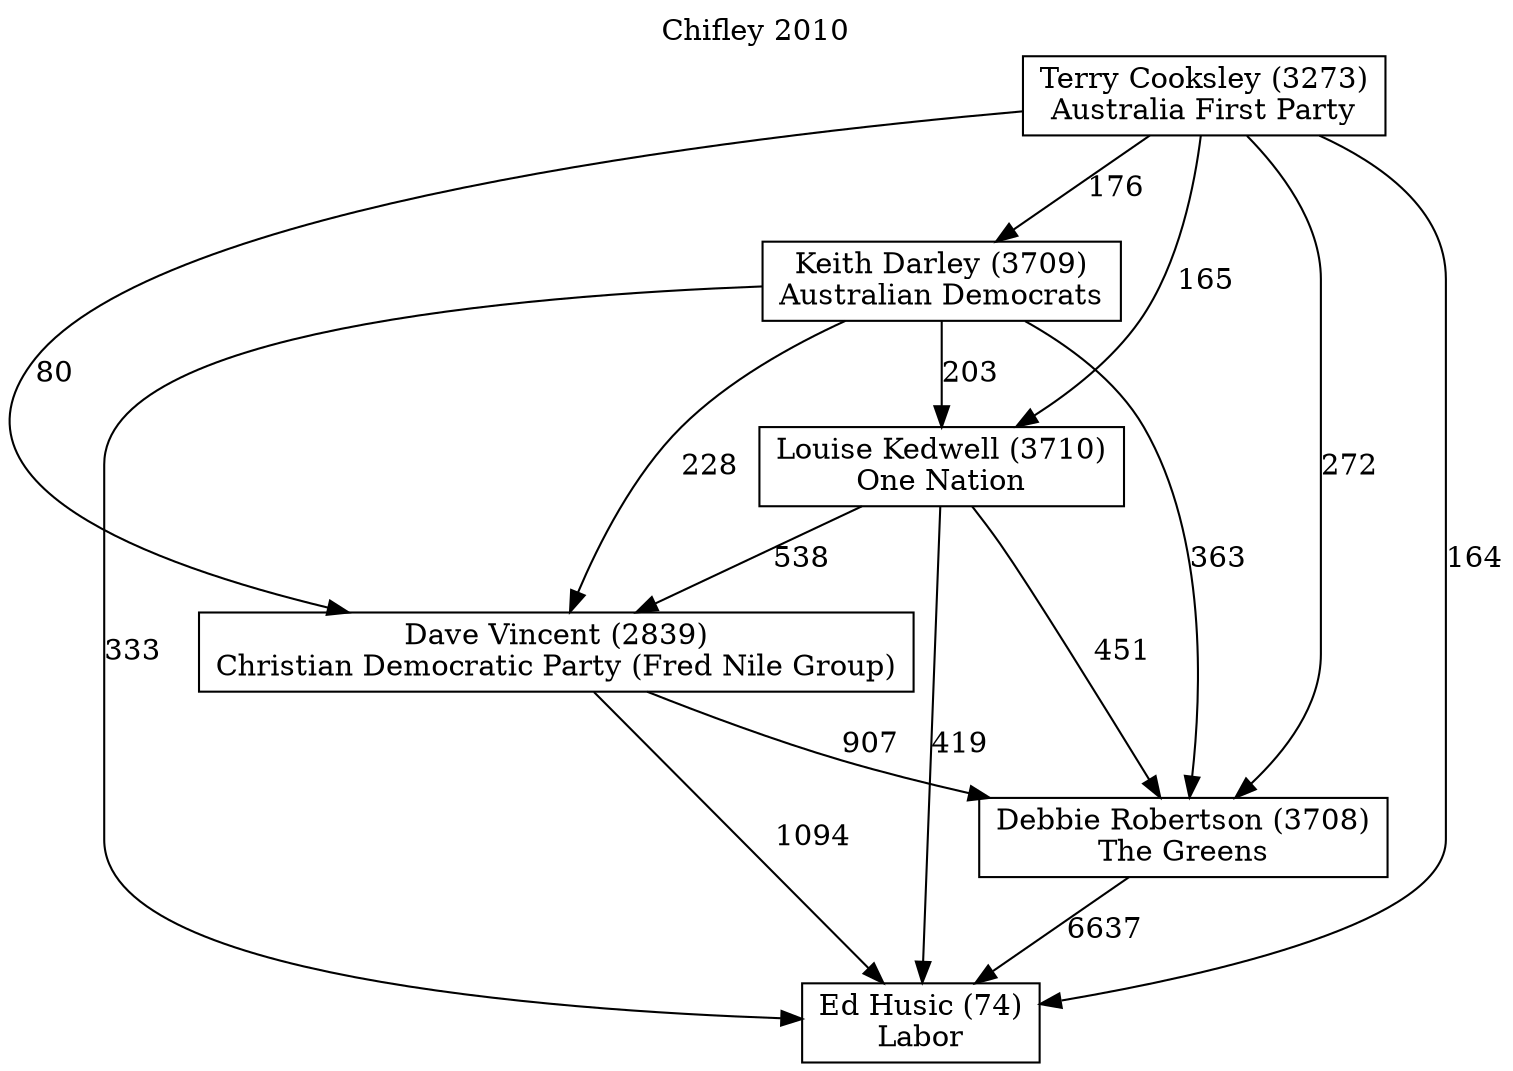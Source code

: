 // House preference flow
digraph "Ed Husic (74)_Chifley_2010" {
	graph [label="Chifley 2010" labelloc=t mclimit=10]
	node [shape=box]
	"Dave Vincent (2839)" [label="Dave Vincent (2839)
Christian Democratic Party (Fred Nile Group)"]
	"Debbie Robertson (3708)" [label="Debbie Robertson (3708)
The Greens"]
	"Ed Husic (74)" [label="Ed Husic (74)
Labor"]
	"Keith Darley (3709)" [label="Keith Darley (3709)
Australian Democrats"]
	"Louise Kedwell (3710)" [label="Louise Kedwell (3710)
One Nation"]
	"Terry Cooksley (3273)" [label="Terry Cooksley (3273)
Australia First Party"]
	"Dave Vincent (2839)" -> "Debbie Robertson (3708)" [label=907]
	"Dave Vincent (2839)" -> "Ed Husic (74)" [label=1094]
	"Debbie Robertson (3708)" -> "Ed Husic (74)" [label=6637]
	"Keith Darley (3709)" -> "Dave Vincent (2839)" [label=228]
	"Keith Darley (3709)" -> "Debbie Robertson (3708)" [label=363]
	"Keith Darley (3709)" -> "Ed Husic (74)" [label=333]
	"Keith Darley (3709)" -> "Louise Kedwell (3710)" [label=203]
	"Louise Kedwell (3710)" -> "Dave Vincent (2839)" [label=538]
	"Louise Kedwell (3710)" -> "Debbie Robertson (3708)" [label=451]
	"Louise Kedwell (3710)" -> "Ed Husic (74)" [label=419]
	"Terry Cooksley (3273)" -> "Dave Vincent (2839)" [label=80]
	"Terry Cooksley (3273)" -> "Debbie Robertson (3708)" [label=272]
	"Terry Cooksley (3273)" -> "Ed Husic (74)" [label=164]
	"Terry Cooksley (3273)" -> "Keith Darley (3709)" [label=176]
	"Terry Cooksley (3273)" -> "Louise Kedwell (3710)" [label=165]
}
